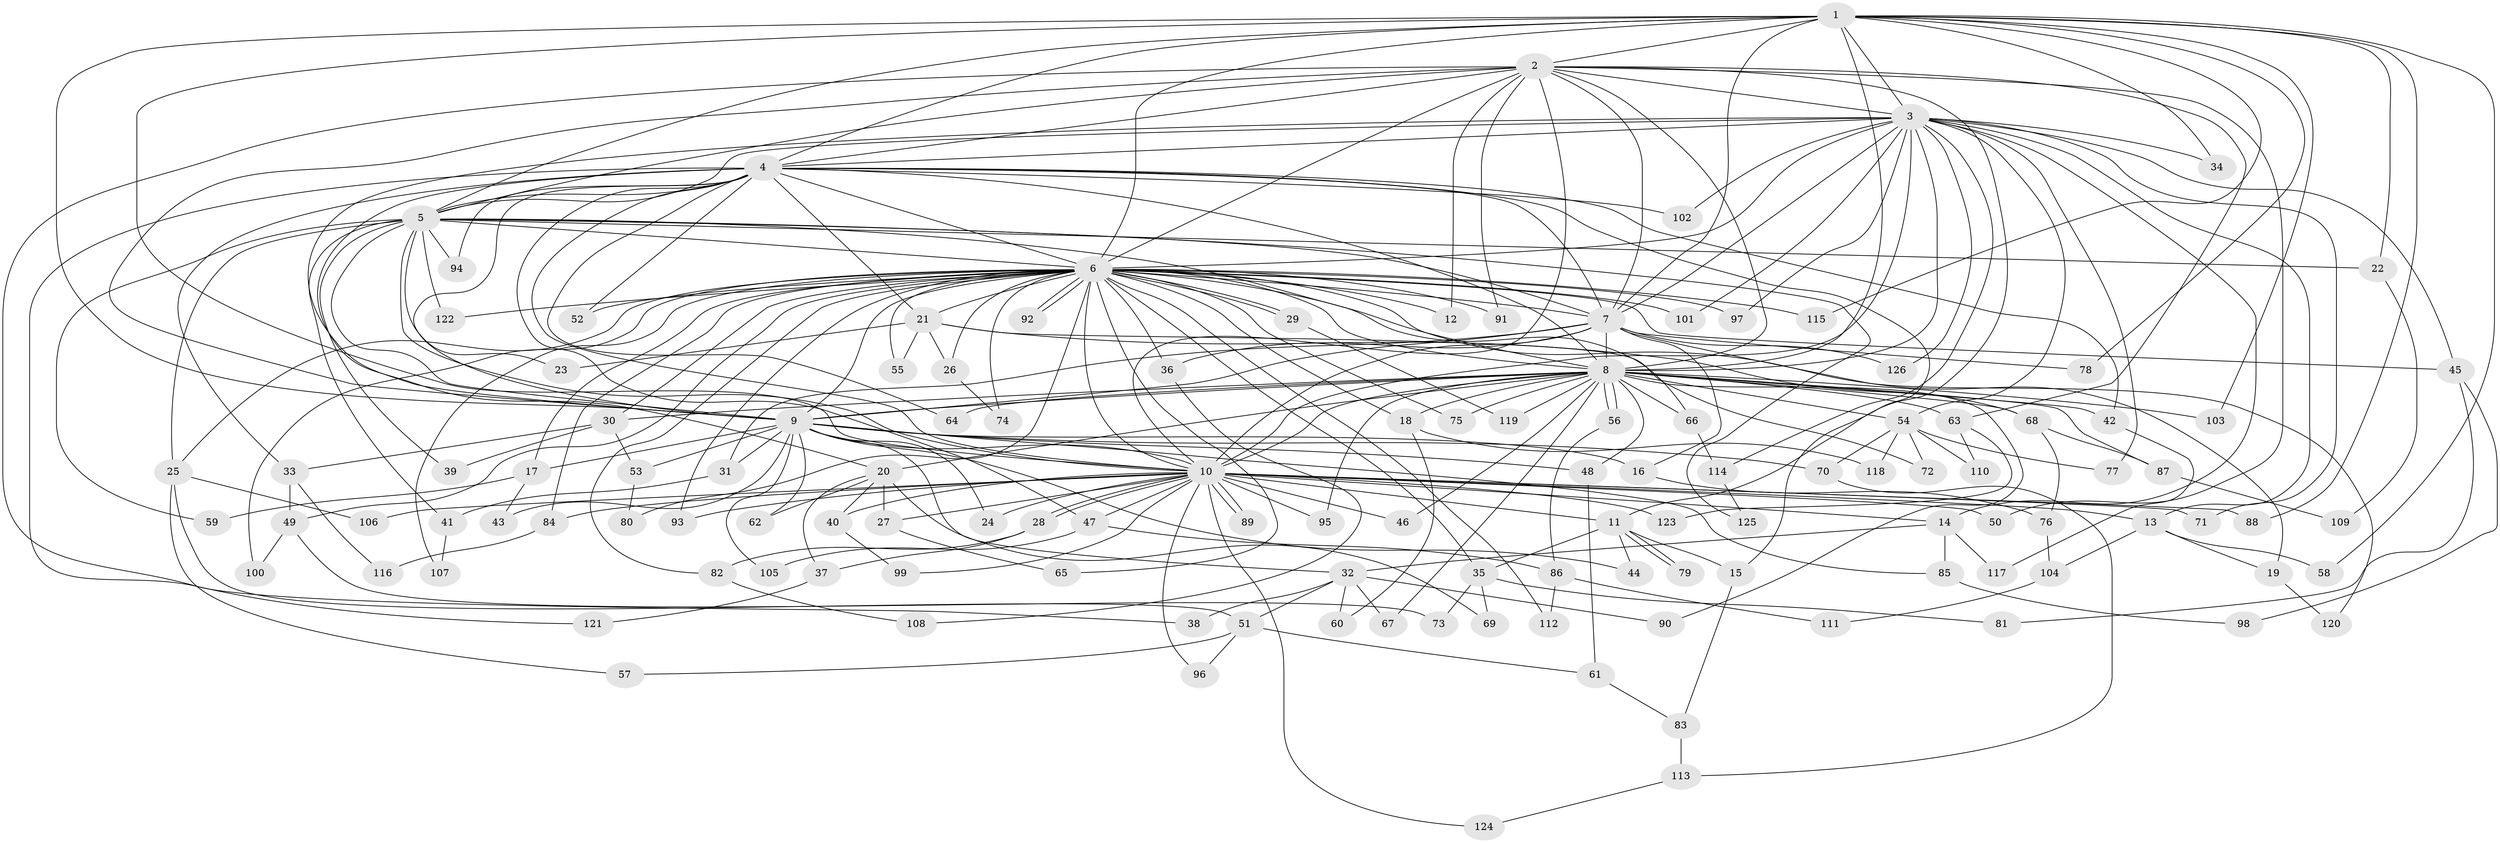 // Generated by graph-tools (version 1.1) at 2025/45/03/09/25 04:45:50]
// undirected, 126 vertices, 277 edges
graph export_dot {
graph [start="1"]
  node [color=gray90,style=filled];
  1;
  2;
  3;
  4;
  5;
  6;
  7;
  8;
  9;
  10;
  11;
  12;
  13;
  14;
  15;
  16;
  17;
  18;
  19;
  20;
  21;
  22;
  23;
  24;
  25;
  26;
  27;
  28;
  29;
  30;
  31;
  32;
  33;
  34;
  35;
  36;
  37;
  38;
  39;
  40;
  41;
  42;
  43;
  44;
  45;
  46;
  47;
  48;
  49;
  50;
  51;
  52;
  53;
  54;
  55;
  56;
  57;
  58;
  59;
  60;
  61;
  62;
  63;
  64;
  65;
  66;
  67;
  68;
  69;
  70;
  71;
  72;
  73;
  74;
  75;
  76;
  77;
  78;
  79;
  80;
  81;
  82;
  83;
  84;
  85;
  86;
  87;
  88;
  89;
  90;
  91;
  92;
  93;
  94;
  95;
  96;
  97;
  98;
  99;
  100;
  101;
  102;
  103;
  104;
  105;
  106;
  107;
  108;
  109;
  110;
  111;
  112;
  113;
  114;
  115;
  116;
  117;
  118;
  119;
  120;
  121;
  122;
  123;
  124;
  125;
  126;
  1 -- 2;
  1 -- 3;
  1 -- 4;
  1 -- 5;
  1 -- 6;
  1 -- 7;
  1 -- 8;
  1 -- 9;
  1 -- 10;
  1 -- 22;
  1 -- 34;
  1 -- 58;
  1 -- 78;
  1 -- 88;
  1 -- 103;
  1 -- 115;
  2 -- 3;
  2 -- 4;
  2 -- 5;
  2 -- 6;
  2 -- 7;
  2 -- 8;
  2 -- 9;
  2 -- 10;
  2 -- 11;
  2 -- 12;
  2 -- 38;
  2 -- 50;
  2 -- 63;
  2 -- 91;
  3 -- 4;
  3 -- 5;
  3 -- 6;
  3 -- 7;
  3 -- 8;
  3 -- 9;
  3 -- 10;
  3 -- 13;
  3 -- 14;
  3 -- 34;
  3 -- 45;
  3 -- 54;
  3 -- 71;
  3 -- 77;
  3 -- 97;
  3 -- 101;
  3 -- 102;
  3 -- 114;
  3 -- 126;
  4 -- 5;
  4 -- 6;
  4 -- 7;
  4 -- 8;
  4 -- 9;
  4 -- 10;
  4 -- 15;
  4 -- 20;
  4 -- 21;
  4 -- 33;
  4 -- 42;
  4 -- 47;
  4 -- 52;
  4 -- 64;
  4 -- 94;
  4 -- 102;
  4 -- 121;
  5 -- 6;
  5 -- 7;
  5 -- 8;
  5 -- 9;
  5 -- 10;
  5 -- 22;
  5 -- 23;
  5 -- 25;
  5 -- 39;
  5 -- 41;
  5 -- 59;
  5 -- 94;
  5 -- 122;
  5 -- 125;
  6 -- 7;
  6 -- 8;
  6 -- 9;
  6 -- 10;
  6 -- 12;
  6 -- 17;
  6 -- 18;
  6 -- 21;
  6 -- 25;
  6 -- 26;
  6 -- 29;
  6 -- 29;
  6 -- 30;
  6 -- 35;
  6 -- 36;
  6 -- 45;
  6 -- 49;
  6 -- 52;
  6 -- 55;
  6 -- 65;
  6 -- 66;
  6 -- 74;
  6 -- 75;
  6 -- 80;
  6 -- 82;
  6 -- 84;
  6 -- 91;
  6 -- 92;
  6 -- 92;
  6 -- 93;
  6 -- 97;
  6 -- 100;
  6 -- 101;
  6 -- 107;
  6 -- 112;
  6 -- 115;
  6 -- 120;
  6 -- 122;
  7 -- 8;
  7 -- 9;
  7 -- 10;
  7 -- 16;
  7 -- 19;
  7 -- 31;
  7 -- 36;
  7 -- 78;
  7 -- 126;
  8 -- 9;
  8 -- 10;
  8 -- 18;
  8 -- 20;
  8 -- 30;
  8 -- 42;
  8 -- 46;
  8 -- 48;
  8 -- 54;
  8 -- 56;
  8 -- 56;
  8 -- 63;
  8 -- 64;
  8 -- 66;
  8 -- 67;
  8 -- 68;
  8 -- 75;
  8 -- 87;
  8 -- 90;
  8 -- 95;
  8 -- 103;
  8 -- 119;
  9 -- 10;
  9 -- 16;
  9 -- 17;
  9 -- 24;
  9 -- 31;
  9 -- 32;
  9 -- 43;
  9 -- 44;
  9 -- 48;
  9 -- 53;
  9 -- 62;
  9 -- 70;
  9 -- 85;
  9 -- 105;
  10 -- 11;
  10 -- 13;
  10 -- 14;
  10 -- 24;
  10 -- 27;
  10 -- 28;
  10 -- 28;
  10 -- 40;
  10 -- 46;
  10 -- 47;
  10 -- 50;
  10 -- 71;
  10 -- 84;
  10 -- 88;
  10 -- 89;
  10 -- 89;
  10 -- 93;
  10 -- 95;
  10 -- 96;
  10 -- 99;
  10 -- 106;
  10 -- 123;
  10 -- 124;
  11 -- 15;
  11 -- 35;
  11 -- 44;
  11 -- 79;
  11 -- 79;
  13 -- 19;
  13 -- 58;
  13 -- 104;
  14 -- 32;
  14 -- 85;
  14 -- 117;
  15 -- 83;
  16 -- 76;
  17 -- 43;
  17 -- 59;
  18 -- 60;
  18 -- 118;
  19 -- 120;
  20 -- 27;
  20 -- 37;
  20 -- 40;
  20 -- 62;
  20 -- 69;
  21 -- 23;
  21 -- 26;
  21 -- 55;
  21 -- 68;
  21 -- 72;
  22 -- 109;
  25 -- 51;
  25 -- 57;
  25 -- 106;
  26 -- 74;
  27 -- 65;
  28 -- 37;
  28 -- 82;
  29 -- 119;
  30 -- 33;
  30 -- 39;
  30 -- 53;
  31 -- 41;
  32 -- 38;
  32 -- 51;
  32 -- 60;
  32 -- 67;
  32 -- 90;
  33 -- 49;
  33 -- 116;
  35 -- 69;
  35 -- 73;
  35 -- 81;
  36 -- 108;
  37 -- 121;
  40 -- 99;
  41 -- 107;
  42 -- 117;
  45 -- 81;
  45 -- 98;
  47 -- 86;
  47 -- 105;
  48 -- 61;
  49 -- 73;
  49 -- 100;
  51 -- 57;
  51 -- 61;
  51 -- 96;
  53 -- 80;
  54 -- 70;
  54 -- 72;
  54 -- 77;
  54 -- 110;
  54 -- 118;
  56 -- 86;
  61 -- 83;
  63 -- 110;
  63 -- 123;
  66 -- 114;
  68 -- 76;
  68 -- 87;
  70 -- 113;
  76 -- 104;
  82 -- 108;
  83 -- 113;
  84 -- 116;
  85 -- 98;
  86 -- 111;
  86 -- 112;
  87 -- 109;
  104 -- 111;
  113 -- 124;
  114 -- 125;
}
